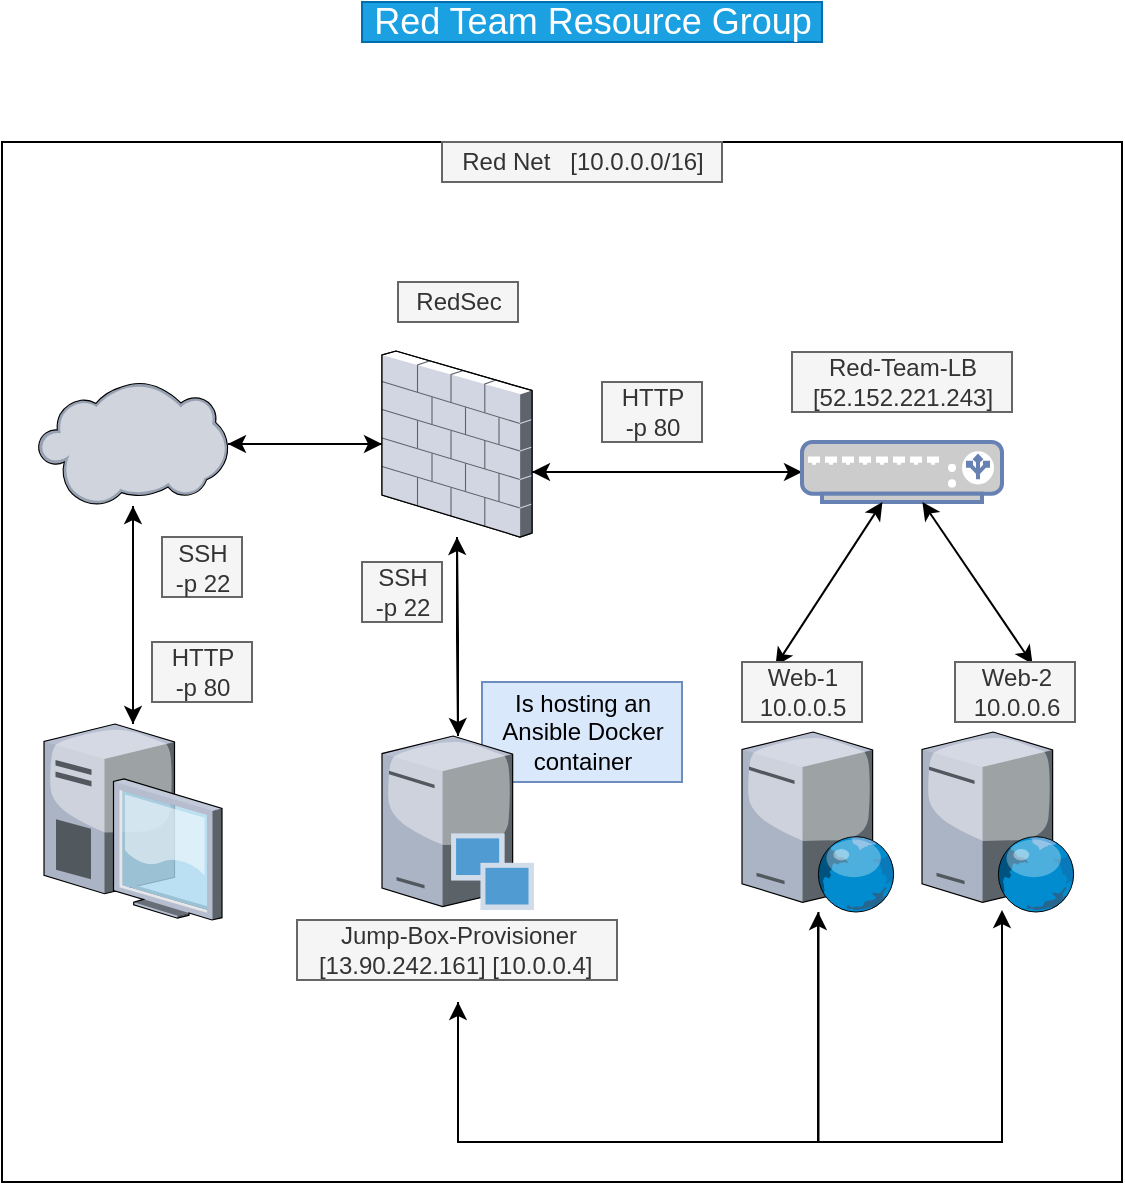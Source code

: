 <mxfile version="14.7.10" type="google"><diagram id="cVNo7vA4tfCGX2DNaEiD" name="Page-1"><mxGraphModel dx="780" dy="1116" grid="1" gridSize="10" guides="1" tooltips="1" connect="1" arrows="1" fold="1" page="1" pageScale="1" pageWidth="850" pageHeight="1100" math="0" shadow="0"><root><mxCell id="0"/><mxCell id="1" parent="0"/><mxCell id="FjFJOJzVGCD_RZwHzhyA-46" value="Is hosting an &lt;br&gt;Ansible Docker &lt;br&gt;container" style="text;html=1;align=center;verticalAlign=middle;resizable=0;points=[];autosize=1;strokeColor=#6c8ebf;fillColor=#dae8fc;" vertex="1" parent="1"><mxGeometry x="330" y="480" width="100" height="50" as="geometry"/></mxCell><mxCell id="FjFJOJzVGCD_RZwHzhyA-30" style="edgeStyle=orthogonalEdgeStyle;rounded=0;orthogonalLoop=1;jettySize=auto;html=1;" edge="1" parent="1" source="FjFJOJzVGCD_RZwHzhyA-3"><mxGeometry relative="1" as="geometry"><mxPoint x="318" y="640" as="targetPoint"/><Array as="points"><mxPoint x="498" y="710"/><mxPoint x="318" y="710"/></Array></mxGeometry></mxCell><mxCell id="FjFJOJzVGCD_RZwHzhyA-3" value="" style="verticalLabelPosition=bottom;aspect=fixed;html=1;verticalAlign=top;strokeColor=none;align=center;outlineConnect=0;shape=mxgraph.citrix.web_server;" vertex="1" parent="1"><mxGeometry x="460" y="505" width="76.5" height="90" as="geometry"/></mxCell><mxCell id="FjFJOJzVGCD_RZwHzhyA-4" value="" style="verticalLabelPosition=bottom;aspect=fixed;html=1;verticalAlign=top;strokeColor=none;align=center;outlineConnect=0;shape=mxgraph.citrix.web_server;" vertex="1" parent="1"><mxGeometry x="550" y="505" width="76.5" height="90" as="geometry"/></mxCell><mxCell id="FjFJOJzVGCD_RZwHzhyA-11" style="edgeStyle=orthogonalEdgeStyle;rounded=0;orthogonalLoop=1;jettySize=auto;html=1;" edge="1" parent="1" source="FjFJOJzVGCD_RZwHzhyA-5" target="FjFJOJzVGCD_RZwHzhyA-8"><mxGeometry relative="1" as="geometry"/></mxCell><mxCell id="FjFJOJzVGCD_RZwHzhyA-5" value="" style="verticalLabelPosition=bottom;aspect=fixed;html=1;verticalAlign=top;strokeColor=none;align=center;outlineConnect=0;shape=mxgraph.citrix.desktop;" vertex="1" parent="1"><mxGeometry x="111" y="501" width="89" height="98" as="geometry"/></mxCell><mxCell id="FjFJOJzVGCD_RZwHzhyA-16" style="edgeStyle=orthogonalEdgeStyle;rounded=0;orthogonalLoop=1;jettySize=auto;html=1;" edge="1" parent="1"><mxGeometry relative="1" as="geometry"><mxPoint x="590" y="594" as="targetPoint"/><mxPoint x="318" y="640" as="sourcePoint"/><Array as="points"><mxPoint x="318" y="710"/><mxPoint x="590" y="710"/></Array></mxGeometry></mxCell><mxCell id="FjFJOJzVGCD_RZwHzhyA-17" style="edgeStyle=orthogonalEdgeStyle;rounded=0;orthogonalLoop=1;jettySize=auto;html=1;" edge="1" parent="1" target="FjFJOJzVGCD_RZwHzhyA-3"><mxGeometry relative="1" as="geometry"><mxPoint x="318" y="640" as="sourcePoint"/><Array as="points"><mxPoint x="318" y="710"/><mxPoint x="498" y="710"/></Array></mxGeometry></mxCell><mxCell id="FjFJOJzVGCD_RZwHzhyA-29" style="edgeStyle=orthogonalEdgeStyle;rounded=0;orthogonalLoop=1;jettySize=auto;html=1;" edge="1" parent="1" source="FjFJOJzVGCD_RZwHzhyA-7" target="FjFJOJzVGCD_RZwHzhyA-9"><mxGeometry relative="1" as="geometry"/></mxCell><mxCell id="FjFJOJzVGCD_RZwHzhyA-7" value="" style="verticalLabelPosition=bottom;aspect=fixed;html=1;verticalAlign=top;strokeColor=none;align=center;outlineConnect=0;shape=mxgraph.citrix.provisioning_server;" vertex="1" parent="1"><mxGeometry x="280" y="507" width="76" height="87" as="geometry"/></mxCell><mxCell id="FjFJOJzVGCD_RZwHzhyA-12" style="edgeStyle=orthogonalEdgeStyle;rounded=0;orthogonalLoop=1;jettySize=auto;html=1;" edge="1" parent="1" source="FjFJOJzVGCD_RZwHzhyA-8" target="FjFJOJzVGCD_RZwHzhyA-9"><mxGeometry relative="1" as="geometry"/></mxCell><mxCell id="FjFJOJzVGCD_RZwHzhyA-14" style="edgeStyle=orthogonalEdgeStyle;rounded=0;orthogonalLoop=1;jettySize=auto;html=1;" edge="1" parent="1" source="FjFJOJzVGCD_RZwHzhyA-8" target="FjFJOJzVGCD_RZwHzhyA-5"><mxGeometry relative="1" as="geometry"/></mxCell><mxCell id="FjFJOJzVGCD_RZwHzhyA-8" value="" style="verticalLabelPosition=bottom;aspect=fixed;html=1;verticalAlign=top;strokeColor=none;align=center;outlineConnect=0;shape=mxgraph.citrix.cloud;" vertex="1" parent="1"><mxGeometry x="108" y="330" width="95" height="62" as="geometry"/></mxCell><mxCell id="FjFJOJzVGCD_RZwHzhyA-13" style="edgeStyle=orthogonalEdgeStyle;rounded=0;orthogonalLoop=1;jettySize=auto;html=1;" edge="1" parent="1" source="FjFJOJzVGCD_RZwHzhyA-9" target="FjFJOJzVGCD_RZwHzhyA-8"><mxGeometry relative="1" as="geometry"/></mxCell><mxCell id="FjFJOJzVGCD_RZwHzhyA-15" style="edgeStyle=orthogonalEdgeStyle;rounded=0;orthogonalLoop=1;jettySize=auto;html=1;" edge="1" parent="1" source="FjFJOJzVGCD_RZwHzhyA-9" target="FjFJOJzVGCD_RZwHzhyA-7"><mxGeometry relative="1" as="geometry"/></mxCell><mxCell id="FjFJOJzVGCD_RZwHzhyA-28" style="edgeStyle=orthogonalEdgeStyle;rounded=0;orthogonalLoop=1;jettySize=auto;html=1;" edge="1" parent="1" source="FjFJOJzVGCD_RZwHzhyA-9" target="FjFJOJzVGCD_RZwHzhyA-10"><mxGeometry relative="1" as="geometry"><Array as="points"><mxPoint x="390" y="375"/><mxPoint x="390" y="375"/></Array></mxGeometry></mxCell><mxCell id="FjFJOJzVGCD_RZwHzhyA-9" value="" style="verticalLabelPosition=bottom;aspect=fixed;html=1;verticalAlign=top;strokeColor=none;align=center;outlineConnect=0;shape=mxgraph.citrix.firewall;" vertex="1" parent="1"><mxGeometry x="280" y="314.5" width="75" height="93" as="geometry"/></mxCell><mxCell id="FjFJOJzVGCD_RZwHzhyA-18" style="edgeStyle=orthogonalEdgeStyle;rounded=0;orthogonalLoop=1;jettySize=auto;html=1;" edge="1" parent="1" source="FjFJOJzVGCD_RZwHzhyA-10" target="FjFJOJzVGCD_RZwHzhyA-9"><mxGeometry relative="1" as="geometry"><Array as="points"><mxPoint x="530" y="361"/></Array></mxGeometry></mxCell><mxCell id="FjFJOJzVGCD_RZwHzhyA-10" value="" style="fontColor=#0066CC;verticalAlign=top;verticalLabelPosition=bottom;labelPosition=center;align=center;html=1;outlineConnect=0;fillColor=#CCCCCC;strokeColor=#6881B3;gradientColor=none;gradientDirection=north;strokeWidth=2;shape=mxgraph.networks.load_balancer;" vertex="1" parent="1"><mxGeometry x="490" y="360" width="100" height="30" as="geometry"/></mxCell><mxCell id="FjFJOJzVGCD_RZwHzhyA-25" value="" style="endArrow=classic;startArrow=classic;html=1;exitX=0.279;exitY=0.067;exitDx=0;exitDy=0;exitPerimeter=0;" edge="1" parent="1" source="FjFJOJzVGCD_RZwHzhyA-48" target="FjFJOJzVGCD_RZwHzhyA-10"><mxGeometry width="50" height="50" relative="1" as="geometry"><mxPoint x="509" y="450" as="sourcePoint"/><mxPoint x="530" y="392" as="targetPoint"/></mxGeometry></mxCell><mxCell id="FjFJOJzVGCD_RZwHzhyA-26" value="" style="endArrow=classic;startArrow=classic;html=1;exitX=0.646;exitY=0.033;exitDx=0;exitDy=0;exitPerimeter=0;" edge="1" parent="1" source="FjFJOJzVGCD_RZwHzhyA-49" target="FjFJOJzVGCD_RZwHzhyA-10"><mxGeometry width="50" height="50" relative="1" as="geometry"><mxPoint x="570" y="450" as="sourcePoint"/><mxPoint x="600" y="407.5" as="targetPoint"/></mxGeometry></mxCell><mxCell id="FjFJOJzVGCD_RZwHzhyA-31" value="SSH&lt;br&gt;-p 22" style="text;html=1;align=center;verticalAlign=middle;resizable=0;points=[];autosize=1;rounded=0;shadow=0;labelBorderColor=none;fillColor=#f5f5f5;strokeColor=#666666;fontColor=#333333;" vertex="1" parent="1"><mxGeometry x="170" y="407.5" width="40" height="30" as="geometry"/></mxCell><mxCell id="FjFJOJzVGCD_RZwHzhyA-32" value="HTTP&lt;br&gt;-p 80" style="text;html=1;align=center;verticalAlign=middle;resizable=0;points=[];autosize=1;strokeColor=#666666;fillColor=#f5f5f5;fontColor=#333333;" vertex="1" parent="1"><mxGeometry x="165" y="460" width="50" height="30" as="geometry"/></mxCell><mxCell id="FjFJOJzVGCD_RZwHzhyA-35" value="RedSec" style="text;html=1;align=center;verticalAlign=middle;resizable=0;points=[];autosize=1;strokeColor=#666666;fillColor=#f5f5f5;fontColor=#333333;" vertex="1" parent="1"><mxGeometry x="288" y="280" width="60" height="20" as="geometry"/></mxCell><mxCell id="FjFJOJzVGCD_RZwHzhyA-36" value="SSH&lt;br&gt;-p 22" style="text;html=1;align=center;verticalAlign=middle;resizable=0;points=[];autosize=1;strokeColor=#666666;fillColor=#f5f5f5;fontColor=#333333;" vertex="1" parent="1"><mxGeometry x="270" y="420" width="40" height="30" as="geometry"/></mxCell><mxCell id="FjFJOJzVGCD_RZwHzhyA-41" value="" style="whiteSpace=wrap;html=1;rounded=0;shadow=0;fillColor=none;" vertex="1" parent="1"><mxGeometry x="90" y="210" width="560" height="520" as="geometry"/></mxCell><mxCell id="FjFJOJzVGCD_RZwHzhyA-42" value="&lt;font style=&quot;font-size: 18px&quot;&gt;Red Team Resource Group&lt;/font&gt;" style="text;html=1;align=center;verticalAlign=middle;resizable=0;points=[];autosize=1;strokeColor=#006EAF;fillColor=#1ba1e2;fontColor=#ffffff;" vertex="1" parent="1"><mxGeometry x="270" y="140" width="230" height="20" as="geometry"/></mxCell><mxCell id="FjFJOJzVGCD_RZwHzhyA-44" value="Red Net&amp;nbsp; &amp;nbsp;[10.0.0.0/16]" style="text;html=1;align=center;verticalAlign=middle;resizable=0;points=[];autosize=1;strokeColor=#666666;fillColor=#f5f5f5;fontColor=#333333;" vertex="1" parent="1"><mxGeometry x="310" y="210" width="140" height="20" as="geometry"/></mxCell><mxCell id="FjFJOJzVGCD_RZwHzhyA-45" value="Red-Team-LB&lt;br&gt;[52.152.221.243]" style="text;html=1;align=center;verticalAlign=middle;resizable=0;points=[];autosize=1;strokeColor=#666666;fillColor=#f5f5f5;fontColor=#333333;" vertex="1" parent="1"><mxGeometry x="485" y="315" width="110" height="30" as="geometry"/></mxCell><mxCell id="FjFJOJzVGCD_RZwHzhyA-47" value="Jump-Box-Provisioner&lt;br&gt;[13.90.242.161] [10.0.0.4]&amp;nbsp;" style="text;html=1;align=center;verticalAlign=middle;resizable=0;points=[];autosize=1;strokeColor=#666666;fillColor=#f5f5f5;fontColor=#333333;" vertex="1" parent="1"><mxGeometry x="237.5" y="599" width="160" height="30" as="geometry"/></mxCell><mxCell id="FjFJOJzVGCD_RZwHzhyA-48" value="Web-1&lt;br&gt;10.0.0.5" style="text;html=1;align=center;verticalAlign=middle;resizable=0;points=[];autosize=1;fillColor=#f5f5f5;strokeColor=#666666;fontColor=#333333;" vertex="1" parent="1"><mxGeometry x="460" y="470" width="60" height="30" as="geometry"/></mxCell><mxCell id="FjFJOJzVGCD_RZwHzhyA-49" value="Web-2&lt;br&gt;10.0.0.6" style="text;html=1;align=center;verticalAlign=middle;resizable=0;points=[];autosize=1;strokeColor=#666666;fillColor=#f5f5f5;fontColor=#333333;" vertex="1" parent="1"><mxGeometry x="566.5" y="470" width="60" height="30" as="geometry"/></mxCell><mxCell id="FjFJOJzVGCD_RZwHzhyA-50" value="HTTP&lt;br&gt;-p 80" style="text;html=1;align=center;verticalAlign=middle;resizable=0;points=[];autosize=1;strokeColor=#666666;fillColor=#f5f5f5;fontColor=#333333;" vertex="1" parent="1"><mxGeometry x="390" y="330" width="50" height="30" as="geometry"/></mxCell></root></mxGraphModel></diagram></mxfile>